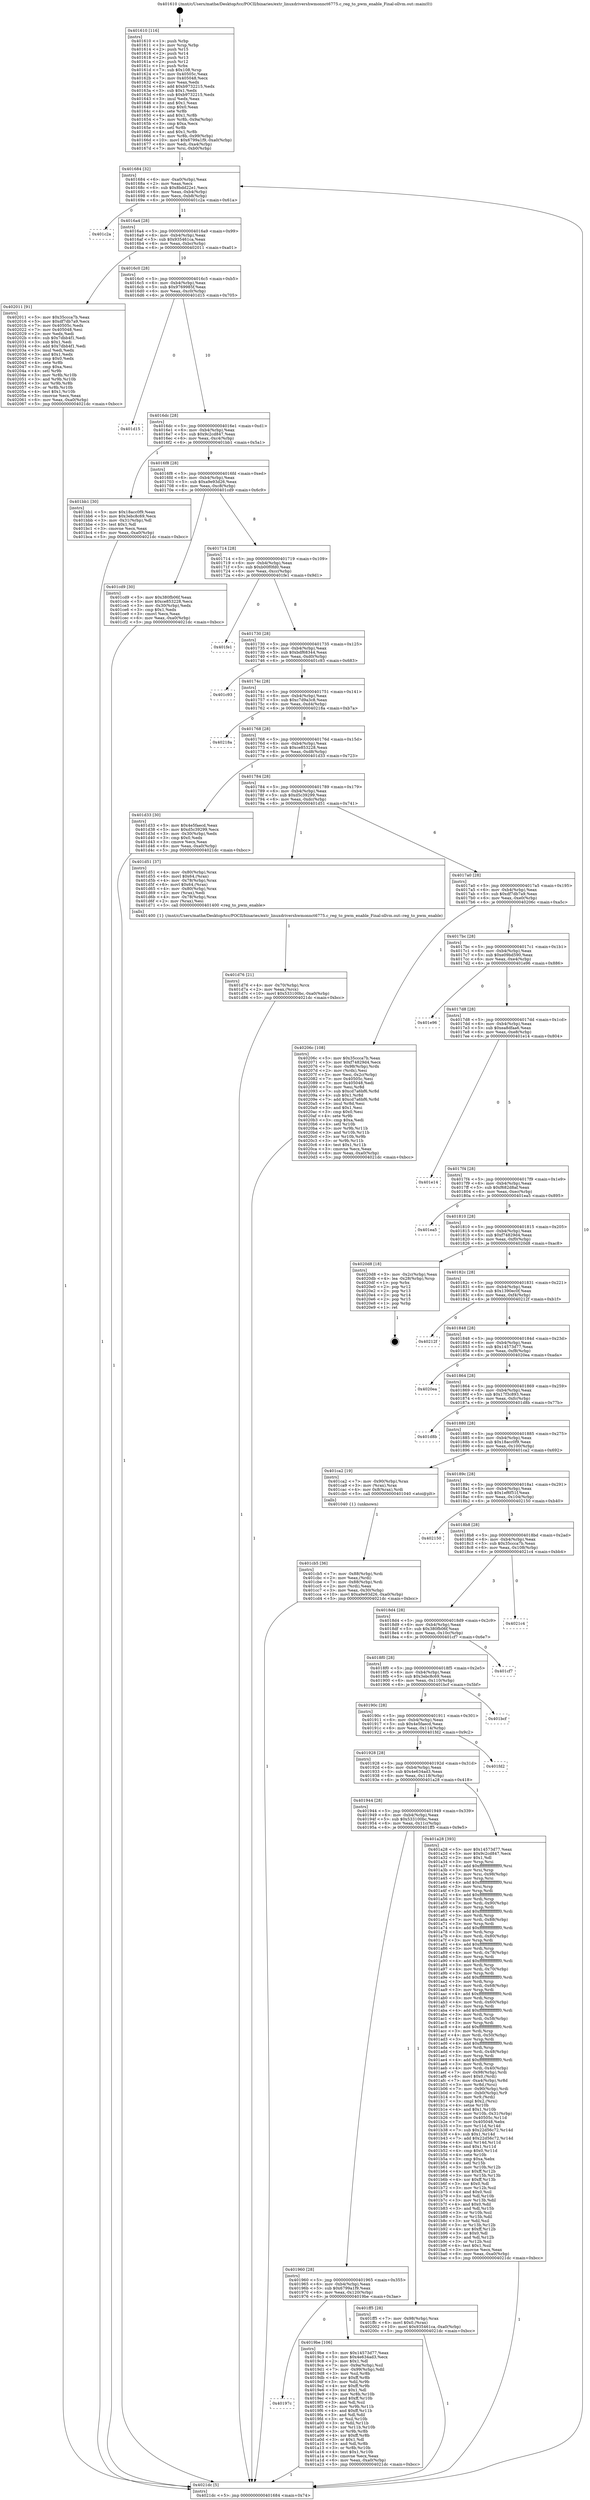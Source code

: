 digraph "0x401610" {
  label = "0x401610 (/mnt/c/Users/mathe/Desktop/tcc/POCII/binaries/extr_linuxdrivershwmonnct6775.c_reg_to_pwm_enable_Final-ollvm.out::main(0))"
  labelloc = "t"
  node[shape=record]

  Entry [label="",width=0.3,height=0.3,shape=circle,fillcolor=black,style=filled]
  "0x401684" [label="{
     0x401684 [32]\l
     | [instrs]\l
     &nbsp;&nbsp;0x401684 \<+6\>: mov -0xa0(%rbp),%eax\l
     &nbsp;&nbsp;0x40168a \<+2\>: mov %eax,%ecx\l
     &nbsp;&nbsp;0x40168c \<+6\>: sub $0x8bdd22e1,%ecx\l
     &nbsp;&nbsp;0x401692 \<+6\>: mov %eax,-0xb4(%rbp)\l
     &nbsp;&nbsp;0x401698 \<+6\>: mov %ecx,-0xb8(%rbp)\l
     &nbsp;&nbsp;0x40169e \<+6\>: je 0000000000401c2a \<main+0x61a\>\l
  }"]
  "0x401c2a" [label="{
     0x401c2a\l
  }", style=dashed]
  "0x4016a4" [label="{
     0x4016a4 [28]\l
     | [instrs]\l
     &nbsp;&nbsp;0x4016a4 \<+5\>: jmp 00000000004016a9 \<main+0x99\>\l
     &nbsp;&nbsp;0x4016a9 \<+6\>: mov -0xb4(%rbp),%eax\l
     &nbsp;&nbsp;0x4016af \<+5\>: sub $0x935461ca,%eax\l
     &nbsp;&nbsp;0x4016b4 \<+6\>: mov %eax,-0xbc(%rbp)\l
     &nbsp;&nbsp;0x4016ba \<+6\>: je 0000000000402011 \<main+0xa01\>\l
  }"]
  Exit [label="",width=0.3,height=0.3,shape=circle,fillcolor=black,style=filled,peripheries=2]
  "0x402011" [label="{
     0x402011 [91]\l
     | [instrs]\l
     &nbsp;&nbsp;0x402011 \<+5\>: mov $0x35ccca7b,%eax\l
     &nbsp;&nbsp;0x402016 \<+5\>: mov $0xdf7db7a9,%ecx\l
     &nbsp;&nbsp;0x40201b \<+7\>: mov 0x40505c,%edx\l
     &nbsp;&nbsp;0x402022 \<+7\>: mov 0x405048,%esi\l
     &nbsp;&nbsp;0x402029 \<+2\>: mov %edx,%edi\l
     &nbsp;&nbsp;0x40202b \<+6\>: sub $0x7dbb4f1,%edi\l
     &nbsp;&nbsp;0x402031 \<+3\>: sub $0x1,%edi\l
     &nbsp;&nbsp;0x402034 \<+6\>: add $0x7dbb4f1,%edi\l
     &nbsp;&nbsp;0x40203a \<+3\>: imul %edi,%edx\l
     &nbsp;&nbsp;0x40203d \<+3\>: and $0x1,%edx\l
     &nbsp;&nbsp;0x402040 \<+3\>: cmp $0x0,%edx\l
     &nbsp;&nbsp;0x402043 \<+4\>: sete %r8b\l
     &nbsp;&nbsp;0x402047 \<+3\>: cmp $0xa,%esi\l
     &nbsp;&nbsp;0x40204a \<+4\>: setl %r9b\l
     &nbsp;&nbsp;0x40204e \<+3\>: mov %r8b,%r10b\l
     &nbsp;&nbsp;0x402051 \<+3\>: and %r9b,%r10b\l
     &nbsp;&nbsp;0x402054 \<+3\>: xor %r9b,%r8b\l
     &nbsp;&nbsp;0x402057 \<+3\>: or %r8b,%r10b\l
     &nbsp;&nbsp;0x40205a \<+4\>: test $0x1,%r10b\l
     &nbsp;&nbsp;0x40205e \<+3\>: cmovne %ecx,%eax\l
     &nbsp;&nbsp;0x402061 \<+6\>: mov %eax,-0xa0(%rbp)\l
     &nbsp;&nbsp;0x402067 \<+5\>: jmp 00000000004021dc \<main+0xbcc\>\l
  }"]
  "0x4016c0" [label="{
     0x4016c0 [28]\l
     | [instrs]\l
     &nbsp;&nbsp;0x4016c0 \<+5\>: jmp 00000000004016c5 \<main+0xb5\>\l
     &nbsp;&nbsp;0x4016c5 \<+6\>: mov -0xb4(%rbp),%eax\l
     &nbsp;&nbsp;0x4016cb \<+5\>: sub $0x9769985f,%eax\l
     &nbsp;&nbsp;0x4016d0 \<+6\>: mov %eax,-0xc0(%rbp)\l
     &nbsp;&nbsp;0x4016d6 \<+6\>: je 0000000000401d15 \<main+0x705\>\l
  }"]
  "0x401d76" [label="{
     0x401d76 [21]\l
     | [instrs]\l
     &nbsp;&nbsp;0x401d76 \<+4\>: mov -0x70(%rbp),%rcx\l
     &nbsp;&nbsp;0x401d7a \<+2\>: mov %eax,(%rcx)\l
     &nbsp;&nbsp;0x401d7c \<+10\>: movl $0x533100bc,-0xa0(%rbp)\l
     &nbsp;&nbsp;0x401d86 \<+5\>: jmp 00000000004021dc \<main+0xbcc\>\l
  }"]
  "0x401d15" [label="{
     0x401d15\l
  }", style=dashed]
  "0x4016dc" [label="{
     0x4016dc [28]\l
     | [instrs]\l
     &nbsp;&nbsp;0x4016dc \<+5\>: jmp 00000000004016e1 \<main+0xd1\>\l
     &nbsp;&nbsp;0x4016e1 \<+6\>: mov -0xb4(%rbp),%eax\l
     &nbsp;&nbsp;0x4016e7 \<+5\>: sub $0x9c2cd847,%eax\l
     &nbsp;&nbsp;0x4016ec \<+6\>: mov %eax,-0xc4(%rbp)\l
     &nbsp;&nbsp;0x4016f2 \<+6\>: je 0000000000401bb1 \<main+0x5a1\>\l
  }"]
  "0x401cb5" [label="{
     0x401cb5 [36]\l
     | [instrs]\l
     &nbsp;&nbsp;0x401cb5 \<+7\>: mov -0x88(%rbp),%rdi\l
     &nbsp;&nbsp;0x401cbc \<+2\>: mov %eax,(%rdi)\l
     &nbsp;&nbsp;0x401cbe \<+7\>: mov -0x88(%rbp),%rdi\l
     &nbsp;&nbsp;0x401cc5 \<+2\>: mov (%rdi),%eax\l
     &nbsp;&nbsp;0x401cc7 \<+3\>: mov %eax,-0x30(%rbp)\l
     &nbsp;&nbsp;0x401cca \<+10\>: movl $0xa9e93d26,-0xa0(%rbp)\l
     &nbsp;&nbsp;0x401cd4 \<+5\>: jmp 00000000004021dc \<main+0xbcc\>\l
  }"]
  "0x401bb1" [label="{
     0x401bb1 [30]\l
     | [instrs]\l
     &nbsp;&nbsp;0x401bb1 \<+5\>: mov $0x18acc0f9,%eax\l
     &nbsp;&nbsp;0x401bb6 \<+5\>: mov $0x3ebc8c69,%ecx\l
     &nbsp;&nbsp;0x401bbb \<+3\>: mov -0x31(%rbp),%dl\l
     &nbsp;&nbsp;0x401bbe \<+3\>: test $0x1,%dl\l
     &nbsp;&nbsp;0x401bc1 \<+3\>: cmovne %ecx,%eax\l
     &nbsp;&nbsp;0x401bc4 \<+6\>: mov %eax,-0xa0(%rbp)\l
     &nbsp;&nbsp;0x401bca \<+5\>: jmp 00000000004021dc \<main+0xbcc\>\l
  }"]
  "0x4016f8" [label="{
     0x4016f8 [28]\l
     | [instrs]\l
     &nbsp;&nbsp;0x4016f8 \<+5\>: jmp 00000000004016fd \<main+0xed\>\l
     &nbsp;&nbsp;0x4016fd \<+6\>: mov -0xb4(%rbp),%eax\l
     &nbsp;&nbsp;0x401703 \<+5\>: sub $0xa9e93d26,%eax\l
     &nbsp;&nbsp;0x401708 \<+6\>: mov %eax,-0xc8(%rbp)\l
     &nbsp;&nbsp;0x40170e \<+6\>: je 0000000000401cd9 \<main+0x6c9\>\l
  }"]
  "0x401610" [label="{
     0x401610 [116]\l
     | [instrs]\l
     &nbsp;&nbsp;0x401610 \<+1\>: push %rbp\l
     &nbsp;&nbsp;0x401611 \<+3\>: mov %rsp,%rbp\l
     &nbsp;&nbsp;0x401614 \<+2\>: push %r15\l
     &nbsp;&nbsp;0x401616 \<+2\>: push %r14\l
     &nbsp;&nbsp;0x401618 \<+2\>: push %r13\l
     &nbsp;&nbsp;0x40161a \<+2\>: push %r12\l
     &nbsp;&nbsp;0x40161c \<+1\>: push %rbx\l
     &nbsp;&nbsp;0x40161d \<+7\>: sub $0x108,%rsp\l
     &nbsp;&nbsp;0x401624 \<+7\>: mov 0x40505c,%eax\l
     &nbsp;&nbsp;0x40162b \<+7\>: mov 0x405048,%ecx\l
     &nbsp;&nbsp;0x401632 \<+2\>: mov %eax,%edx\l
     &nbsp;&nbsp;0x401634 \<+6\>: add $0xb9732215,%edx\l
     &nbsp;&nbsp;0x40163a \<+3\>: sub $0x1,%edx\l
     &nbsp;&nbsp;0x40163d \<+6\>: sub $0xb9732215,%edx\l
     &nbsp;&nbsp;0x401643 \<+3\>: imul %edx,%eax\l
     &nbsp;&nbsp;0x401646 \<+3\>: and $0x1,%eax\l
     &nbsp;&nbsp;0x401649 \<+3\>: cmp $0x0,%eax\l
     &nbsp;&nbsp;0x40164c \<+4\>: sete %r8b\l
     &nbsp;&nbsp;0x401650 \<+4\>: and $0x1,%r8b\l
     &nbsp;&nbsp;0x401654 \<+7\>: mov %r8b,-0x9a(%rbp)\l
     &nbsp;&nbsp;0x40165b \<+3\>: cmp $0xa,%ecx\l
     &nbsp;&nbsp;0x40165e \<+4\>: setl %r8b\l
     &nbsp;&nbsp;0x401662 \<+4\>: and $0x1,%r8b\l
     &nbsp;&nbsp;0x401666 \<+7\>: mov %r8b,-0x99(%rbp)\l
     &nbsp;&nbsp;0x40166d \<+10\>: movl $0x6799a1f9,-0xa0(%rbp)\l
     &nbsp;&nbsp;0x401677 \<+6\>: mov %edi,-0xa4(%rbp)\l
     &nbsp;&nbsp;0x40167d \<+7\>: mov %rsi,-0xb0(%rbp)\l
  }"]
  "0x401cd9" [label="{
     0x401cd9 [30]\l
     | [instrs]\l
     &nbsp;&nbsp;0x401cd9 \<+5\>: mov $0x380fb06f,%eax\l
     &nbsp;&nbsp;0x401cde \<+5\>: mov $0xce853228,%ecx\l
     &nbsp;&nbsp;0x401ce3 \<+3\>: mov -0x30(%rbp),%edx\l
     &nbsp;&nbsp;0x401ce6 \<+3\>: cmp $0x1,%edx\l
     &nbsp;&nbsp;0x401ce9 \<+3\>: cmovl %ecx,%eax\l
     &nbsp;&nbsp;0x401cec \<+6\>: mov %eax,-0xa0(%rbp)\l
     &nbsp;&nbsp;0x401cf2 \<+5\>: jmp 00000000004021dc \<main+0xbcc\>\l
  }"]
  "0x401714" [label="{
     0x401714 [28]\l
     | [instrs]\l
     &nbsp;&nbsp;0x401714 \<+5\>: jmp 0000000000401719 \<main+0x109\>\l
     &nbsp;&nbsp;0x401719 \<+6\>: mov -0xb4(%rbp),%eax\l
     &nbsp;&nbsp;0x40171f \<+5\>: sub $0xb00f0fd0,%eax\l
     &nbsp;&nbsp;0x401724 \<+6\>: mov %eax,-0xcc(%rbp)\l
     &nbsp;&nbsp;0x40172a \<+6\>: je 0000000000401fe1 \<main+0x9d1\>\l
  }"]
  "0x4021dc" [label="{
     0x4021dc [5]\l
     | [instrs]\l
     &nbsp;&nbsp;0x4021dc \<+5\>: jmp 0000000000401684 \<main+0x74\>\l
  }"]
  "0x401fe1" [label="{
     0x401fe1\l
  }", style=dashed]
  "0x401730" [label="{
     0x401730 [28]\l
     | [instrs]\l
     &nbsp;&nbsp;0x401730 \<+5\>: jmp 0000000000401735 \<main+0x125\>\l
     &nbsp;&nbsp;0x401735 \<+6\>: mov -0xb4(%rbp),%eax\l
     &nbsp;&nbsp;0x40173b \<+5\>: sub $0xbdf68344,%eax\l
     &nbsp;&nbsp;0x401740 \<+6\>: mov %eax,-0xd0(%rbp)\l
     &nbsp;&nbsp;0x401746 \<+6\>: je 0000000000401c93 \<main+0x683\>\l
  }"]
  "0x40197c" [label="{
     0x40197c\l
  }", style=dashed]
  "0x401c93" [label="{
     0x401c93\l
  }", style=dashed]
  "0x40174c" [label="{
     0x40174c [28]\l
     | [instrs]\l
     &nbsp;&nbsp;0x40174c \<+5\>: jmp 0000000000401751 \<main+0x141\>\l
     &nbsp;&nbsp;0x401751 \<+6\>: mov -0xb4(%rbp),%eax\l
     &nbsp;&nbsp;0x401757 \<+5\>: sub $0xc7d9a3c8,%eax\l
     &nbsp;&nbsp;0x40175c \<+6\>: mov %eax,-0xd4(%rbp)\l
     &nbsp;&nbsp;0x401762 \<+6\>: je 000000000040218a \<main+0xb7a\>\l
  }"]
  "0x4019be" [label="{
     0x4019be [106]\l
     | [instrs]\l
     &nbsp;&nbsp;0x4019be \<+5\>: mov $0x14573d77,%eax\l
     &nbsp;&nbsp;0x4019c3 \<+5\>: mov $0x4e634ad3,%ecx\l
     &nbsp;&nbsp;0x4019c8 \<+2\>: mov $0x1,%dl\l
     &nbsp;&nbsp;0x4019ca \<+7\>: mov -0x9a(%rbp),%sil\l
     &nbsp;&nbsp;0x4019d1 \<+7\>: mov -0x99(%rbp),%dil\l
     &nbsp;&nbsp;0x4019d8 \<+3\>: mov %sil,%r8b\l
     &nbsp;&nbsp;0x4019db \<+4\>: xor $0xff,%r8b\l
     &nbsp;&nbsp;0x4019df \<+3\>: mov %dil,%r9b\l
     &nbsp;&nbsp;0x4019e2 \<+4\>: xor $0xff,%r9b\l
     &nbsp;&nbsp;0x4019e6 \<+3\>: xor $0x1,%dl\l
     &nbsp;&nbsp;0x4019e9 \<+3\>: mov %r8b,%r10b\l
     &nbsp;&nbsp;0x4019ec \<+4\>: and $0xff,%r10b\l
     &nbsp;&nbsp;0x4019f0 \<+3\>: and %dl,%sil\l
     &nbsp;&nbsp;0x4019f3 \<+3\>: mov %r9b,%r11b\l
     &nbsp;&nbsp;0x4019f6 \<+4\>: and $0xff,%r11b\l
     &nbsp;&nbsp;0x4019fa \<+3\>: and %dl,%dil\l
     &nbsp;&nbsp;0x4019fd \<+3\>: or %sil,%r10b\l
     &nbsp;&nbsp;0x401a00 \<+3\>: or %dil,%r11b\l
     &nbsp;&nbsp;0x401a03 \<+3\>: xor %r11b,%r10b\l
     &nbsp;&nbsp;0x401a06 \<+3\>: or %r9b,%r8b\l
     &nbsp;&nbsp;0x401a09 \<+4\>: xor $0xff,%r8b\l
     &nbsp;&nbsp;0x401a0d \<+3\>: or $0x1,%dl\l
     &nbsp;&nbsp;0x401a10 \<+3\>: and %dl,%r8b\l
     &nbsp;&nbsp;0x401a13 \<+3\>: or %r8b,%r10b\l
     &nbsp;&nbsp;0x401a16 \<+4\>: test $0x1,%r10b\l
     &nbsp;&nbsp;0x401a1a \<+3\>: cmovne %ecx,%eax\l
     &nbsp;&nbsp;0x401a1d \<+6\>: mov %eax,-0xa0(%rbp)\l
     &nbsp;&nbsp;0x401a23 \<+5\>: jmp 00000000004021dc \<main+0xbcc\>\l
  }"]
  "0x40218a" [label="{
     0x40218a\l
  }", style=dashed]
  "0x401768" [label="{
     0x401768 [28]\l
     | [instrs]\l
     &nbsp;&nbsp;0x401768 \<+5\>: jmp 000000000040176d \<main+0x15d\>\l
     &nbsp;&nbsp;0x40176d \<+6\>: mov -0xb4(%rbp),%eax\l
     &nbsp;&nbsp;0x401773 \<+5\>: sub $0xce853228,%eax\l
     &nbsp;&nbsp;0x401778 \<+6\>: mov %eax,-0xd8(%rbp)\l
     &nbsp;&nbsp;0x40177e \<+6\>: je 0000000000401d33 \<main+0x723\>\l
  }"]
  "0x401960" [label="{
     0x401960 [28]\l
     | [instrs]\l
     &nbsp;&nbsp;0x401960 \<+5\>: jmp 0000000000401965 \<main+0x355\>\l
     &nbsp;&nbsp;0x401965 \<+6\>: mov -0xb4(%rbp),%eax\l
     &nbsp;&nbsp;0x40196b \<+5\>: sub $0x6799a1f9,%eax\l
     &nbsp;&nbsp;0x401970 \<+6\>: mov %eax,-0x120(%rbp)\l
     &nbsp;&nbsp;0x401976 \<+6\>: je 00000000004019be \<main+0x3ae\>\l
  }"]
  "0x401d33" [label="{
     0x401d33 [30]\l
     | [instrs]\l
     &nbsp;&nbsp;0x401d33 \<+5\>: mov $0x4e5faecd,%eax\l
     &nbsp;&nbsp;0x401d38 \<+5\>: mov $0xd5c39299,%ecx\l
     &nbsp;&nbsp;0x401d3d \<+3\>: mov -0x30(%rbp),%edx\l
     &nbsp;&nbsp;0x401d40 \<+3\>: cmp $0x0,%edx\l
     &nbsp;&nbsp;0x401d43 \<+3\>: cmove %ecx,%eax\l
     &nbsp;&nbsp;0x401d46 \<+6\>: mov %eax,-0xa0(%rbp)\l
     &nbsp;&nbsp;0x401d4c \<+5\>: jmp 00000000004021dc \<main+0xbcc\>\l
  }"]
  "0x401784" [label="{
     0x401784 [28]\l
     | [instrs]\l
     &nbsp;&nbsp;0x401784 \<+5\>: jmp 0000000000401789 \<main+0x179\>\l
     &nbsp;&nbsp;0x401789 \<+6\>: mov -0xb4(%rbp),%eax\l
     &nbsp;&nbsp;0x40178f \<+5\>: sub $0xd5c39299,%eax\l
     &nbsp;&nbsp;0x401794 \<+6\>: mov %eax,-0xdc(%rbp)\l
     &nbsp;&nbsp;0x40179a \<+6\>: je 0000000000401d51 \<main+0x741\>\l
  }"]
  "0x401ff5" [label="{
     0x401ff5 [28]\l
     | [instrs]\l
     &nbsp;&nbsp;0x401ff5 \<+7\>: mov -0x98(%rbp),%rax\l
     &nbsp;&nbsp;0x401ffc \<+6\>: movl $0x0,(%rax)\l
     &nbsp;&nbsp;0x402002 \<+10\>: movl $0x935461ca,-0xa0(%rbp)\l
     &nbsp;&nbsp;0x40200c \<+5\>: jmp 00000000004021dc \<main+0xbcc\>\l
  }"]
  "0x401d51" [label="{
     0x401d51 [37]\l
     | [instrs]\l
     &nbsp;&nbsp;0x401d51 \<+4\>: mov -0x80(%rbp),%rax\l
     &nbsp;&nbsp;0x401d55 \<+6\>: movl $0x64,(%rax)\l
     &nbsp;&nbsp;0x401d5b \<+4\>: mov -0x78(%rbp),%rax\l
     &nbsp;&nbsp;0x401d5f \<+6\>: movl $0x64,(%rax)\l
     &nbsp;&nbsp;0x401d65 \<+4\>: mov -0x80(%rbp),%rax\l
     &nbsp;&nbsp;0x401d69 \<+2\>: mov (%rax),%edi\l
     &nbsp;&nbsp;0x401d6b \<+4\>: mov -0x78(%rbp),%rax\l
     &nbsp;&nbsp;0x401d6f \<+2\>: mov (%rax),%esi\l
     &nbsp;&nbsp;0x401d71 \<+5\>: call 0000000000401400 \<reg_to_pwm_enable\>\l
     | [calls]\l
     &nbsp;&nbsp;0x401400 \{1\} (/mnt/c/Users/mathe/Desktop/tcc/POCII/binaries/extr_linuxdrivershwmonnct6775.c_reg_to_pwm_enable_Final-ollvm.out::reg_to_pwm_enable)\l
  }"]
  "0x4017a0" [label="{
     0x4017a0 [28]\l
     | [instrs]\l
     &nbsp;&nbsp;0x4017a0 \<+5\>: jmp 00000000004017a5 \<main+0x195\>\l
     &nbsp;&nbsp;0x4017a5 \<+6\>: mov -0xb4(%rbp),%eax\l
     &nbsp;&nbsp;0x4017ab \<+5\>: sub $0xdf7db7a9,%eax\l
     &nbsp;&nbsp;0x4017b0 \<+6\>: mov %eax,-0xe0(%rbp)\l
     &nbsp;&nbsp;0x4017b6 \<+6\>: je 000000000040206c \<main+0xa5c\>\l
  }"]
  "0x401944" [label="{
     0x401944 [28]\l
     | [instrs]\l
     &nbsp;&nbsp;0x401944 \<+5\>: jmp 0000000000401949 \<main+0x339\>\l
     &nbsp;&nbsp;0x401949 \<+6\>: mov -0xb4(%rbp),%eax\l
     &nbsp;&nbsp;0x40194f \<+5\>: sub $0x533100bc,%eax\l
     &nbsp;&nbsp;0x401954 \<+6\>: mov %eax,-0x11c(%rbp)\l
     &nbsp;&nbsp;0x40195a \<+6\>: je 0000000000401ff5 \<main+0x9e5\>\l
  }"]
  "0x40206c" [label="{
     0x40206c [108]\l
     | [instrs]\l
     &nbsp;&nbsp;0x40206c \<+5\>: mov $0x35ccca7b,%eax\l
     &nbsp;&nbsp;0x402071 \<+5\>: mov $0xf74829d4,%ecx\l
     &nbsp;&nbsp;0x402076 \<+7\>: mov -0x98(%rbp),%rdx\l
     &nbsp;&nbsp;0x40207d \<+2\>: mov (%rdx),%esi\l
     &nbsp;&nbsp;0x40207f \<+3\>: mov %esi,-0x2c(%rbp)\l
     &nbsp;&nbsp;0x402082 \<+7\>: mov 0x40505c,%esi\l
     &nbsp;&nbsp;0x402089 \<+7\>: mov 0x405048,%edi\l
     &nbsp;&nbsp;0x402090 \<+3\>: mov %esi,%r8d\l
     &nbsp;&nbsp;0x402093 \<+7\>: sub $0xcd7a6bf6,%r8d\l
     &nbsp;&nbsp;0x40209a \<+4\>: sub $0x1,%r8d\l
     &nbsp;&nbsp;0x40209e \<+7\>: add $0xcd7a6bf6,%r8d\l
     &nbsp;&nbsp;0x4020a5 \<+4\>: imul %r8d,%esi\l
     &nbsp;&nbsp;0x4020a9 \<+3\>: and $0x1,%esi\l
     &nbsp;&nbsp;0x4020ac \<+3\>: cmp $0x0,%esi\l
     &nbsp;&nbsp;0x4020af \<+4\>: sete %r9b\l
     &nbsp;&nbsp;0x4020b3 \<+3\>: cmp $0xa,%edi\l
     &nbsp;&nbsp;0x4020b6 \<+4\>: setl %r10b\l
     &nbsp;&nbsp;0x4020ba \<+3\>: mov %r9b,%r11b\l
     &nbsp;&nbsp;0x4020bd \<+3\>: and %r10b,%r11b\l
     &nbsp;&nbsp;0x4020c0 \<+3\>: xor %r10b,%r9b\l
     &nbsp;&nbsp;0x4020c3 \<+3\>: or %r9b,%r11b\l
     &nbsp;&nbsp;0x4020c6 \<+4\>: test $0x1,%r11b\l
     &nbsp;&nbsp;0x4020ca \<+3\>: cmovne %ecx,%eax\l
     &nbsp;&nbsp;0x4020cd \<+6\>: mov %eax,-0xa0(%rbp)\l
     &nbsp;&nbsp;0x4020d3 \<+5\>: jmp 00000000004021dc \<main+0xbcc\>\l
  }"]
  "0x4017bc" [label="{
     0x4017bc [28]\l
     | [instrs]\l
     &nbsp;&nbsp;0x4017bc \<+5\>: jmp 00000000004017c1 \<main+0x1b1\>\l
     &nbsp;&nbsp;0x4017c1 \<+6\>: mov -0xb4(%rbp),%eax\l
     &nbsp;&nbsp;0x4017c7 \<+5\>: sub $0xe09bd590,%eax\l
     &nbsp;&nbsp;0x4017cc \<+6\>: mov %eax,-0xe4(%rbp)\l
     &nbsp;&nbsp;0x4017d2 \<+6\>: je 0000000000401e96 \<main+0x886\>\l
  }"]
  "0x401a28" [label="{
     0x401a28 [393]\l
     | [instrs]\l
     &nbsp;&nbsp;0x401a28 \<+5\>: mov $0x14573d77,%eax\l
     &nbsp;&nbsp;0x401a2d \<+5\>: mov $0x9c2cd847,%ecx\l
     &nbsp;&nbsp;0x401a32 \<+2\>: mov $0x1,%dl\l
     &nbsp;&nbsp;0x401a34 \<+3\>: mov %rsp,%rsi\l
     &nbsp;&nbsp;0x401a37 \<+4\>: add $0xfffffffffffffff0,%rsi\l
     &nbsp;&nbsp;0x401a3b \<+3\>: mov %rsi,%rsp\l
     &nbsp;&nbsp;0x401a3e \<+7\>: mov %rsi,-0x98(%rbp)\l
     &nbsp;&nbsp;0x401a45 \<+3\>: mov %rsp,%rsi\l
     &nbsp;&nbsp;0x401a48 \<+4\>: add $0xfffffffffffffff0,%rsi\l
     &nbsp;&nbsp;0x401a4c \<+3\>: mov %rsi,%rsp\l
     &nbsp;&nbsp;0x401a4f \<+3\>: mov %rsp,%rdi\l
     &nbsp;&nbsp;0x401a52 \<+4\>: add $0xfffffffffffffff0,%rdi\l
     &nbsp;&nbsp;0x401a56 \<+3\>: mov %rdi,%rsp\l
     &nbsp;&nbsp;0x401a59 \<+7\>: mov %rdi,-0x90(%rbp)\l
     &nbsp;&nbsp;0x401a60 \<+3\>: mov %rsp,%rdi\l
     &nbsp;&nbsp;0x401a63 \<+4\>: add $0xfffffffffffffff0,%rdi\l
     &nbsp;&nbsp;0x401a67 \<+3\>: mov %rdi,%rsp\l
     &nbsp;&nbsp;0x401a6a \<+7\>: mov %rdi,-0x88(%rbp)\l
     &nbsp;&nbsp;0x401a71 \<+3\>: mov %rsp,%rdi\l
     &nbsp;&nbsp;0x401a74 \<+4\>: add $0xfffffffffffffff0,%rdi\l
     &nbsp;&nbsp;0x401a78 \<+3\>: mov %rdi,%rsp\l
     &nbsp;&nbsp;0x401a7b \<+4\>: mov %rdi,-0x80(%rbp)\l
     &nbsp;&nbsp;0x401a7f \<+3\>: mov %rsp,%rdi\l
     &nbsp;&nbsp;0x401a82 \<+4\>: add $0xfffffffffffffff0,%rdi\l
     &nbsp;&nbsp;0x401a86 \<+3\>: mov %rdi,%rsp\l
     &nbsp;&nbsp;0x401a89 \<+4\>: mov %rdi,-0x78(%rbp)\l
     &nbsp;&nbsp;0x401a8d \<+3\>: mov %rsp,%rdi\l
     &nbsp;&nbsp;0x401a90 \<+4\>: add $0xfffffffffffffff0,%rdi\l
     &nbsp;&nbsp;0x401a94 \<+3\>: mov %rdi,%rsp\l
     &nbsp;&nbsp;0x401a97 \<+4\>: mov %rdi,-0x70(%rbp)\l
     &nbsp;&nbsp;0x401a9b \<+3\>: mov %rsp,%rdi\l
     &nbsp;&nbsp;0x401a9e \<+4\>: add $0xfffffffffffffff0,%rdi\l
     &nbsp;&nbsp;0x401aa2 \<+3\>: mov %rdi,%rsp\l
     &nbsp;&nbsp;0x401aa5 \<+4\>: mov %rdi,-0x68(%rbp)\l
     &nbsp;&nbsp;0x401aa9 \<+3\>: mov %rsp,%rdi\l
     &nbsp;&nbsp;0x401aac \<+4\>: add $0xfffffffffffffff0,%rdi\l
     &nbsp;&nbsp;0x401ab0 \<+3\>: mov %rdi,%rsp\l
     &nbsp;&nbsp;0x401ab3 \<+4\>: mov %rdi,-0x60(%rbp)\l
     &nbsp;&nbsp;0x401ab7 \<+3\>: mov %rsp,%rdi\l
     &nbsp;&nbsp;0x401aba \<+4\>: add $0xfffffffffffffff0,%rdi\l
     &nbsp;&nbsp;0x401abe \<+3\>: mov %rdi,%rsp\l
     &nbsp;&nbsp;0x401ac1 \<+4\>: mov %rdi,-0x58(%rbp)\l
     &nbsp;&nbsp;0x401ac5 \<+3\>: mov %rsp,%rdi\l
     &nbsp;&nbsp;0x401ac8 \<+4\>: add $0xfffffffffffffff0,%rdi\l
     &nbsp;&nbsp;0x401acc \<+3\>: mov %rdi,%rsp\l
     &nbsp;&nbsp;0x401acf \<+4\>: mov %rdi,-0x50(%rbp)\l
     &nbsp;&nbsp;0x401ad3 \<+3\>: mov %rsp,%rdi\l
     &nbsp;&nbsp;0x401ad6 \<+4\>: add $0xfffffffffffffff0,%rdi\l
     &nbsp;&nbsp;0x401ada \<+3\>: mov %rdi,%rsp\l
     &nbsp;&nbsp;0x401add \<+4\>: mov %rdi,-0x48(%rbp)\l
     &nbsp;&nbsp;0x401ae1 \<+3\>: mov %rsp,%rdi\l
     &nbsp;&nbsp;0x401ae4 \<+4\>: add $0xfffffffffffffff0,%rdi\l
     &nbsp;&nbsp;0x401ae8 \<+3\>: mov %rdi,%rsp\l
     &nbsp;&nbsp;0x401aeb \<+4\>: mov %rdi,-0x40(%rbp)\l
     &nbsp;&nbsp;0x401aef \<+7\>: mov -0x98(%rbp),%rdi\l
     &nbsp;&nbsp;0x401af6 \<+6\>: movl $0x0,(%rdi)\l
     &nbsp;&nbsp;0x401afc \<+7\>: mov -0xa4(%rbp),%r8d\l
     &nbsp;&nbsp;0x401b03 \<+3\>: mov %r8d,(%rsi)\l
     &nbsp;&nbsp;0x401b06 \<+7\>: mov -0x90(%rbp),%rdi\l
     &nbsp;&nbsp;0x401b0d \<+7\>: mov -0xb0(%rbp),%r9\l
     &nbsp;&nbsp;0x401b14 \<+3\>: mov %r9,(%rdi)\l
     &nbsp;&nbsp;0x401b17 \<+3\>: cmpl $0x2,(%rsi)\l
     &nbsp;&nbsp;0x401b1a \<+4\>: setne %r10b\l
     &nbsp;&nbsp;0x401b1e \<+4\>: and $0x1,%r10b\l
     &nbsp;&nbsp;0x401b22 \<+4\>: mov %r10b,-0x31(%rbp)\l
     &nbsp;&nbsp;0x401b26 \<+8\>: mov 0x40505c,%r11d\l
     &nbsp;&nbsp;0x401b2e \<+7\>: mov 0x405048,%ebx\l
     &nbsp;&nbsp;0x401b35 \<+3\>: mov %r11d,%r14d\l
     &nbsp;&nbsp;0x401b38 \<+7\>: sub $0x22d56c72,%r14d\l
     &nbsp;&nbsp;0x401b3f \<+4\>: sub $0x1,%r14d\l
     &nbsp;&nbsp;0x401b43 \<+7\>: add $0x22d56c72,%r14d\l
     &nbsp;&nbsp;0x401b4a \<+4\>: imul %r14d,%r11d\l
     &nbsp;&nbsp;0x401b4e \<+4\>: and $0x1,%r11d\l
     &nbsp;&nbsp;0x401b52 \<+4\>: cmp $0x0,%r11d\l
     &nbsp;&nbsp;0x401b56 \<+4\>: sete %r10b\l
     &nbsp;&nbsp;0x401b5a \<+3\>: cmp $0xa,%ebx\l
     &nbsp;&nbsp;0x401b5d \<+4\>: setl %r15b\l
     &nbsp;&nbsp;0x401b61 \<+3\>: mov %r10b,%r12b\l
     &nbsp;&nbsp;0x401b64 \<+4\>: xor $0xff,%r12b\l
     &nbsp;&nbsp;0x401b68 \<+3\>: mov %r15b,%r13b\l
     &nbsp;&nbsp;0x401b6b \<+4\>: xor $0xff,%r13b\l
     &nbsp;&nbsp;0x401b6f \<+3\>: xor $0x0,%dl\l
     &nbsp;&nbsp;0x401b72 \<+3\>: mov %r12b,%sil\l
     &nbsp;&nbsp;0x401b75 \<+4\>: and $0x0,%sil\l
     &nbsp;&nbsp;0x401b79 \<+3\>: and %dl,%r10b\l
     &nbsp;&nbsp;0x401b7c \<+3\>: mov %r13b,%dil\l
     &nbsp;&nbsp;0x401b7f \<+4\>: and $0x0,%dil\l
     &nbsp;&nbsp;0x401b83 \<+3\>: and %dl,%r15b\l
     &nbsp;&nbsp;0x401b86 \<+3\>: or %r10b,%sil\l
     &nbsp;&nbsp;0x401b89 \<+3\>: or %r15b,%dil\l
     &nbsp;&nbsp;0x401b8c \<+3\>: xor %dil,%sil\l
     &nbsp;&nbsp;0x401b8f \<+3\>: or %r13b,%r12b\l
     &nbsp;&nbsp;0x401b92 \<+4\>: xor $0xff,%r12b\l
     &nbsp;&nbsp;0x401b96 \<+3\>: or $0x0,%dl\l
     &nbsp;&nbsp;0x401b99 \<+3\>: and %dl,%r12b\l
     &nbsp;&nbsp;0x401b9c \<+3\>: or %r12b,%sil\l
     &nbsp;&nbsp;0x401b9f \<+4\>: test $0x1,%sil\l
     &nbsp;&nbsp;0x401ba3 \<+3\>: cmovne %ecx,%eax\l
     &nbsp;&nbsp;0x401ba6 \<+6\>: mov %eax,-0xa0(%rbp)\l
     &nbsp;&nbsp;0x401bac \<+5\>: jmp 00000000004021dc \<main+0xbcc\>\l
  }"]
  "0x401e96" [label="{
     0x401e96\l
  }", style=dashed]
  "0x4017d8" [label="{
     0x4017d8 [28]\l
     | [instrs]\l
     &nbsp;&nbsp;0x4017d8 \<+5\>: jmp 00000000004017dd \<main+0x1cd\>\l
     &nbsp;&nbsp;0x4017dd \<+6\>: mov -0xb4(%rbp),%eax\l
     &nbsp;&nbsp;0x4017e3 \<+5\>: sub $0xea8dfaa6,%eax\l
     &nbsp;&nbsp;0x4017e8 \<+6\>: mov %eax,-0xe8(%rbp)\l
     &nbsp;&nbsp;0x4017ee \<+6\>: je 0000000000401e14 \<main+0x804\>\l
  }"]
  "0x401928" [label="{
     0x401928 [28]\l
     | [instrs]\l
     &nbsp;&nbsp;0x401928 \<+5\>: jmp 000000000040192d \<main+0x31d\>\l
     &nbsp;&nbsp;0x40192d \<+6\>: mov -0xb4(%rbp),%eax\l
     &nbsp;&nbsp;0x401933 \<+5\>: sub $0x4e634ad3,%eax\l
     &nbsp;&nbsp;0x401938 \<+6\>: mov %eax,-0x118(%rbp)\l
     &nbsp;&nbsp;0x40193e \<+6\>: je 0000000000401a28 \<main+0x418\>\l
  }"]
  "0x401e14" [label="{
     0x401e14\l
  }", style=dashed]
  "0x4017f4" [label="{
     0x4017f4 [28]\l
     | [instrs]\l
     &nbsp;&nbsp;0x4017f4 \<+5\>: jmp 00000000004017f9 \<main+0x1e9\>\l
     &nbsp;&nbsp;0x4017f9 \<+6\>: mov -0xb4(%rbp),%eax\l
     &nbsp;&nbsp;0x4017ff \<+5\>: sub $0xf682d8af,%eax\l
     &nbsp;&nbsp;0x401804 \<+6\>: mov %eax,-0xec(%rbp)\l
     &nbsp;&nbsp;0x40180a \<+6\>: je 0000000000401ea5 \<main+0x895\>\l
  }"]
  "0x401fd2" [label="{
     0x401fd2\l
  }", style=dashed]
  "0x401ea5" [label="{
     0x401ea5\l
  }", style=dashed]
  "0x401810" [label="{
     0x401810 [28]\l
     | [instrs]\l
     &nbsp;&nbsp;0x401810 \<+5\>: jmp 0000000000401815 \<main+0x205\>\l
     &nbsp;&nbsp;0x401815 \<+6\>: mov -0xb4(%rbp),%eax\l
     &nbsp;&nbsp;0x40181b \<+5\>: sub $0xf74829d4,%eax\l
     &nbsp;&nbsp;0x401820 \<+6\>: mov %eax,-0xf0(%rbp)\l
     &nbsp;&nbsp;0x401826 \<+6\>: je 00000000004020d8 \<main+0xac8\>\l
  }"]
  "0x40190c" [label="{
     0x40190c [28]\l
     | [instrs]\l
     &nbsp;&nbsp;0x40190c \<+5\>: jmp 0000000000401911 \<main+0x301\>\l
     &nbsp;&nbsp;0x401911 \<+6\>: mov -0xb4(%rbp),%eax\l
     &nbsp;&nbsp;0x401917 \<+5\>: sub $0x4e5faecd,%eax\l
     &nbsp;&nbsp;0x40191c \<+6\>: mov %eax,-0x114(%rbp)\l
     &nbsp;&nbsp;0x401922 \<+6\>: je 0000000000401fd2 \<main+0x9c2\>\l
  }"]
  "0x4020d8" [label="{
     0x4020d8 [18]\l
     | [instrs]\l
     &nbsp;&nbsp;0x4020d8 \<+3\>: mov -0x2c(%rbp),%eax\l
     &nbsp;&nbsp;0x4020db \<+4\>: lea -0x28(%rbp),%rsp\l
     &nbsp;&nbsp;0x4020df \<+1\>: pop %rbx\l
     &nbsp;&nbsp;0x4020e0 \<+2\>: pop %r12\l
     &nbsp;&nbsp;0x4020e2 \<+2\>: pop %r13\l
     &nbsp;&nbsp;0x4020e4 \<+2\>: pop %r14\l
     &nbsp;&nbsp;0x4020e6 \<+2\>: pop %r15\l
     &nbsp;&nbsp;0x4020e8 \<+1\>: pop %rbp\l
     &nbsp;&nbsp;0x4020e9 \<+1\>: ret\l
  }"]
  "0x40182c" [label="{
     0x40182c [28]\l
     | [instrs]\l
     &nbsp;&nbsp;0x40182c \<+5\>: jmp 0000000000401831 \<main+0x221\>\l
     &nbsp;&nbsp;0x401831 \<+6\>: mov -0xb4(%rbp),%eax\l
     &nbsp;&nbsp;0x401837 \<+5\>: sub $0x1390ec0f,%eax\l
     &nbsp;&nbsp;0x40183c \<+6\>: mov %eax,-0xf4(%rbp)\l
     &nbsp;&nbsp;0x401842 \<+6\>: je 000000000040212f \<main+0xb1f\>\l
  }"]
  "0x401bcf" [label="{
     0x401bcf\l
  }", style=dashed]
  "0x40212f" [label="{
     0x40212f\l
  }", style=dashed]
  "0x401848" [label="{
     0x401848 [28]\l
     | [instrs]\l
     &nbsp;&nbsp;0x401848 \<+5\>: jmp 000000000040184d \<main+0x23d\>\l
     &nbsp;&nbsp;0x40184d \<+6\>: mov -0xb4(%rbp),%eax\l
     &nbsp;&nbsp;0x401853 \<+5\>: sub $0x14573d77,%eax\l
     &nbsp;&nbsp;0x401858 \<+6\>: mov %eax,-0xf8(%rbp)\l
     &nbsp;&nbsp;0x40185e \<+6\>: je 00000000004020ea \<main+0xada\>\l
  }"]
  "0x4018f0" [label="{
     0x4018f0 [28]\l
     | [instrs]\l
     &nbsp;&nbsp;0x4018f0 \<+5\>: jmp 00000000004018f5 \<main+0x2e5\>\l
     &nbsp;&nbsp;0x4018f5 \<+6\>: mov -0xb4(%rbp),%eax\l
     &nbsp;&nbsp;0x4018fb \<+5\>: sub $0x3ebc8c69,%eax\l
     &nbsp;&nbsp;0x401900 \<+6\>: mov %eax,-0x110(%rbp)\l
     &nbsp;&nbsp;0x401906 \<+6\>: je 0000000000401bcf \<main+0x5bf\>\l
  }"]
  "0x4020ea" [label="{
     0x4020ea\l
  }", style=dashed]
  "0x401864" [label="{
     0x401864 [28]\l
     | [instrs]\l
     &nbsp;&nbsp;0x401864 \<+5\>: jmp 0000000000401869 \<main+0x259\>\l
     &nbsp;&nbsp;0x401869 \<+6\>: mov -0xb4(%rbp),%eax\l
     &nbsp;&nbsp;0x40186f \<+5\>: sub $0x17f3c893,%eax\l
     &nbsp;&nbsp;0x401874 \<+6\>: mov %eax,-0xfc(%rbp)\l
     &nbsp;&nbsp;0x40187a \<+6\>: je 0000000000401d8b \<main+0x77b\>\l
  }"]
  "0x401cf7" [label="{
     0x401cf7\l
  }", style=dashed]
  "0x401d8b" [label="{
     0x401d8b\l
  }", style=dashed]
  "0x401880" [label="{
     0x401880 [28]\l
     | [instrs]\l
     &nbsp;&nbsp;0x401880 \<+5\>: jmp 0000000000401885 \<main+0x275\>\l
     &nbsp;&nbsp;0x401885 \<+6\>: mov -0xb4(%rbp),%eax\l
     &nbsp;&nbsp;0x40188b \<+5\>: sub $0x18acc0f9,%eax\l
     &nbsp;&nbsp;0x401890 \<+6\>: mov %eax,-0x100(%rbp)\l
     &nbsp;&nbsp;0x401896 \<+6\>: je 0000000000401ca2 \<main+0x692\>\l
  }"]
  "0x4018d4" [label="{
     0x4018d4 [28]\l
     | [instrs]\l
     &nbsp;&nbsp;0x4018d4 \<+5\>: jmp 00000000004018d9 \<main+0x2c9\>\l
     &nbsp;&nbsp;0x4018d9 \<+6\>: mov -0xb4(%rbp),%eax\l
     &nbsp;&nbsp;0x4018df \<+5\>: sub $0x380fb06f,%eax\l
     &nbsp;&nbsp;0x4018e4 \<+6\>: mov %eax,-0x10c(%rbp)\l
     &nbsp;&nbsp;0x4018ea \<+6\>: je 0000000000401cf7 \<main+0x6e7\>\l
  }"]
  "0x401ca2" [label="{
     0x401ca2 [19]\l
     | [instrs]\l
     &nbsp;&nbsp;0x401ca2 \<+7\>: mov -0x90(%rbp),%rax\l
     &nbsp;&nbsp;0x401ca9 \<+3\>: mov (%rax),%rax\l
     &nbsp;&nbsp;0x401cac \<+4\>: mov 0x8(%rax),%rdi\l
     &nbsp;&nbsp;0x401cb0 \<+5\>: call 0000000000401040 \<atoi@plt\>\l
     | [calls]\l
     &nbsp;&nbsp;0x401040 \{1\} (unknown)\l
  }"]
  "0x40189c" [label="{
     0x40189c [28]\l
     | [instrs]\l
     &nbsp;&nbsp;0x40189c \<+5\>: jmp 00000000004018a1 \<main+0x291\>\l
     &nbsp;&nbsp;0x4018a1 \<+6\>: mov -0xb4(%rbp),%eax\l
     &nbsp;&nbsp;0x4018a7 \<+5\>: sub $0x1ef6f51f,%eax\l
     &nbsp;&nbsp;0x4018ac \<+6\>: mov %eax,-0x104(%rbp)\l
     &nbsp;&nbsp;0x4018b2 \<+6\>: je 0000000000402150 \<main+0xb40\>\l
  }"]
  "0x4021c4" [label="{
     0x4021c4\l
  }", style=dashed]
  "0x402150" [label="{
     0x402150\l
  }", style=dashed]
  "0x4018b8" [label="{
     0x4018b8 [28]\l
     | [instrs]\l
     &nbsp;&nbsp;0x4018b8 \<+5\>: jmp 00000000004018bd \<main+0x2ad\>\l
     &nbsp;&nbsp;0x4018bd \<+6\>: mov -0xb4(%rbp),%eax\l
     &nbsp;&nbsp;0x4018c3 \<+5\>: sub $0x35ccca7b,%eax\l
     &nbsp;&nbsp;0x4018c8 \<+6\>: mov %eax,-0x108(%rbp)\l
     &nbsp;&nbsp;0x4018ce \<+6\>: je 00000000004021c4 \<main+0xbb4\>\l
  }"]
  Entry -> "0x401610" [label=" 1"]
  "0x401684" -> "0x401c2a" [label=" 0"]
  "0x401684" -> "0x4016a4" [label=" 11"]
  "0x4020d8" -> Exit [label=" 1"]
  "0x4016a4" -> "0x402011" [label=" 1"]
  "0x4016a4" -> "0x4016c0" [label=" 10"]
  "0x40206c" -> "0x4021dc" [label=" 1"]
  "0x4016c0" -> "0x401d15" [label=" 0"]
  "0x4016c0" -> "0x4016dc" [label=" 10"]
  "0x402011" -> "0x4021dc" [label=" 1"]
  "0x4016dc" -> "0x401bb1" [label=" 1"]
  "0x4016dc" -> "0x4016f8" [label=" 9"]
  "0x401ff5" -> "0x4021dc" [label=" 1"]
  "0x4016f8" -> "0x401cd9" [label=" 1"]
  "0x4016f8" -> "0x401714" [label=" 8"]
  "0x401d51" -> "0x401d76" [label=" 1"]
  "0x401714" -> "0x401fe1" [label=" 0"]
  "0x401714" -> "0x401730" [label=" 8"]
  "0x401d33" -> "0x4021dc" [label=" 1"]
  "0x401730" -> "0x401c93" [label=" 0"]
  "0x401730" -> "0x40174c" [label=" 8"]
  "0x401cd9" -> "0x4021dc" [label=" 1"]
  "0x40174c" -> "0x40218a" [label=" 0"]
  "0x40174c" -> "0x401768" [label=" 8"]
  "0x401cb5" -> "0x4021dc" [label=" 1"]
  "0x401768" -> "0x401d33" [label=" 1"]
  "0x401768" -> "0x401784" [label=" 7"]
  "0x401bb1" -> "0x4021dc" [label=" 1"]
  "0x401784" -> "0x401d51" [label=" 1"]
  "0x401784" -> "0x4017a0" [label=" 6"]
  "0x401a28" -> "0x4021dc" [label=" 1"]
  "0x4017a0" -> "0x40206c" [label=" 1"]
  "0x4017a0" -> "0x4017bc" [label=" 5"]
  "0x4021dc" -> "0x401684" [label=" 10"]
  "0x4017bc" -> "0x401e96" [label=" 0"]
  "0x4017bc" -> "0x4017d8" [label=" 5"]
  "0x401610" -> "0x401684" [label=" 1"]
  "0x4017d8" -> "0x401e14" [label=" 0"]
  "0x4017d8" -> "0x4017f4" [label=" 5"]
  "0x401960" -> "0x40197c" [label=" 0"]
  "0x4017f4" -> "0x401ea5" [label=" 0"]
  "0x4017f4" -> "0x401810" [label=" 5"]
  "0x401960" -> "0x4019be" [label=" 1"]
  "0x401810" -> "0x4020d8" [label=" 1"]
  "0x401810" -> "0x40182c" [label=" 4"]
  "0x401944" -> "0x401960" [label=" 1"]
  "0x40182c" -> "0x40212f" [label=" 0"]
  "0x40182c" -> "0x401848" [label=" 4"]
  "0x401944" -> "0x401ff5" [label=" 1"]
  "0x401848" -> "0x4020ea" [label=" 0"]
  "0x401848" -> "0x401864" [label=" 4"]
  "0x401928" -> "0x401944" [label=" 2"]
  "0x401864" -> "0x401d8b" [label=" 0"]
  "0x401864" -> "0x401880" [label=" 4"]
  "0x401928" -> "0x401a28" [label=" 1"]
  "0x401880" -> "0x401ca2" [label=" 1"]
  "0x401880" -> "0x40189c" [label=" 3"]
  "0x40190c" -> "0x401928" [label=" 3"]
  "0x40189c" -> "0x402150" [label=" 0"]
  "0x40189c" -> "0x4018b8" [label=" 3"]
  "0x40190c" -> "0x401fd2" [label=" 0"]
  "0x4018b8" -> "0x4021c4" [label=" 0"]
  "0x4018b8" -> "0x4018d4" [label=" 3"]
  "0x4019be" -> "0x4021dc" [label=" 1"]
  "0x4018d4" -> "0x401cf7" [label=" 0"]
  "0x4018d4" -> "0x4018f0" [label=" 3"]
  "0x401d76" -> "0x4021dc" [label=" 1"]
  "0x4018f0" -> "0x401bcf" [label=" 0"]
  "0x4018f0" -> "0x40190c" [label=" 3"]
  "0x401ca2" -> "0x401cb5" [label=" 1"]
}
